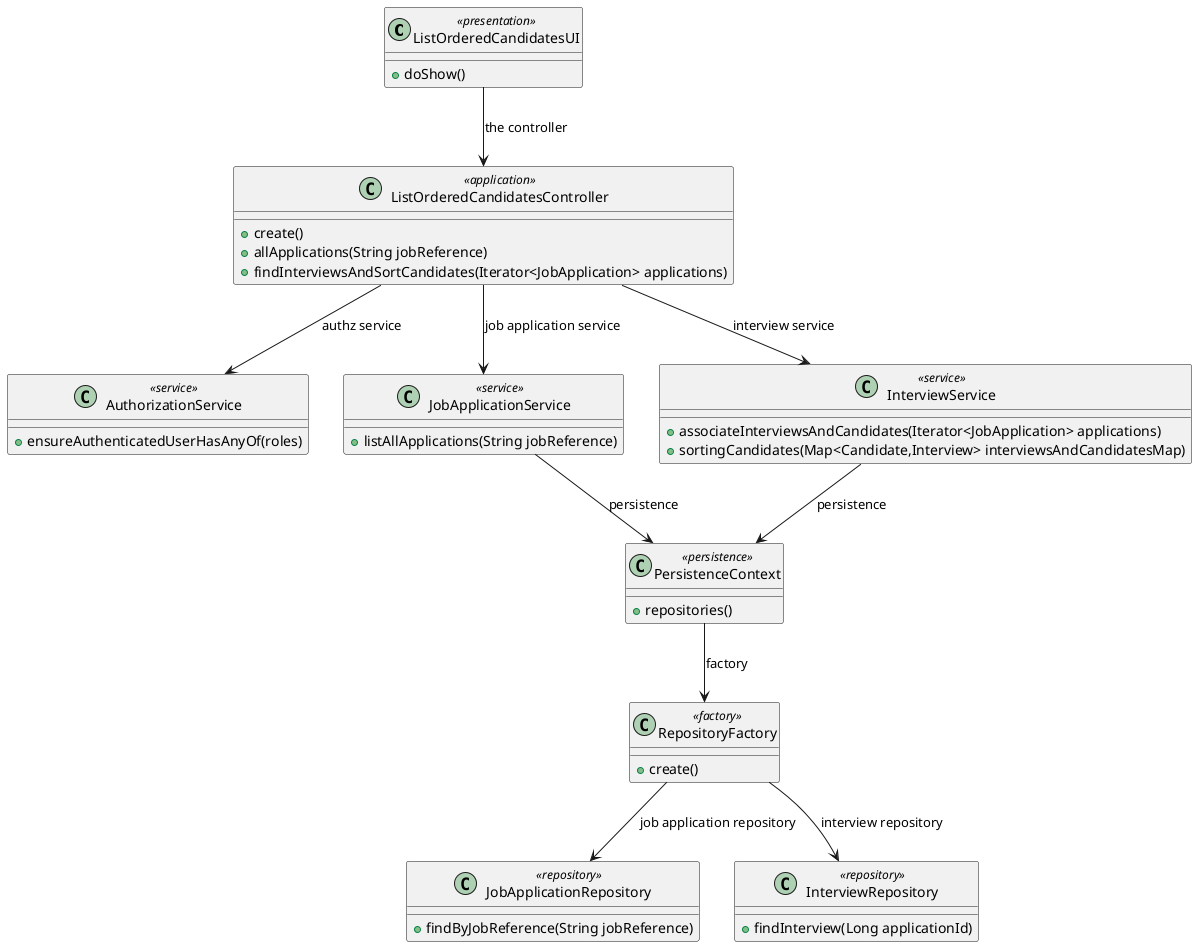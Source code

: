 @startuml
skinparam monochrome false
skinparam packageStyle rect
skinparam defaultFontName FG Virgil
skinparam shadowing false

class ListOrderedCandidatesUI <<presentation>> {
    +doShow()
}

class ListOrderedCandidatesController <<application>> {
    +create()
    +allApplications(String jobReference)
    +findInterviewsAndSortCandidates(Iterator<JobApplication> applications)
}

class AuthorizationService <<service>> {
    +ensureAuthenticatedUserHasAnyOf(roles)
}

class JobApplicationService <<service>> {
    +listAllApplications(String jobReference)
}

class InterviewService <<service>> {
    +associateInterviewsAndCandidates(Iterator<JobApplication> applications)
    +sortingCandidates(Map<Candidate,Interview> interviewsAndCandidatesMap)
}

class PersistenceContext <<persistence>> {
    +repositories()
}

class RepositoryFactory <<factory>> {
    +create()
}

class JobApplicationRepository <<repository>> {
    +findByJobReference(String jobReference)
}

class InterviewRepository <<repository>> {
    +findInterview(Long applicationId)
}

ListOrderedCandidatesUI --> ListOrderedCandidatesController : the controller
ListOrderedCandidatesController --> AuthorizationService : authz service
ListOrderedCandidatesController --> JobApplicationService : job application service
ListOrderedCandidatesController --> InterviewService : interview service
JobApplicationService --> PersistenceContext : persistence
PersistenceContext --> RepositoryFactory : factory
RepositoryFactory --> JobApplicationRepository : job application repository
RepositoryFactory --> InterviewRepository : interview repository
InterviewService --> PersistenceContext : persistence

@enduml